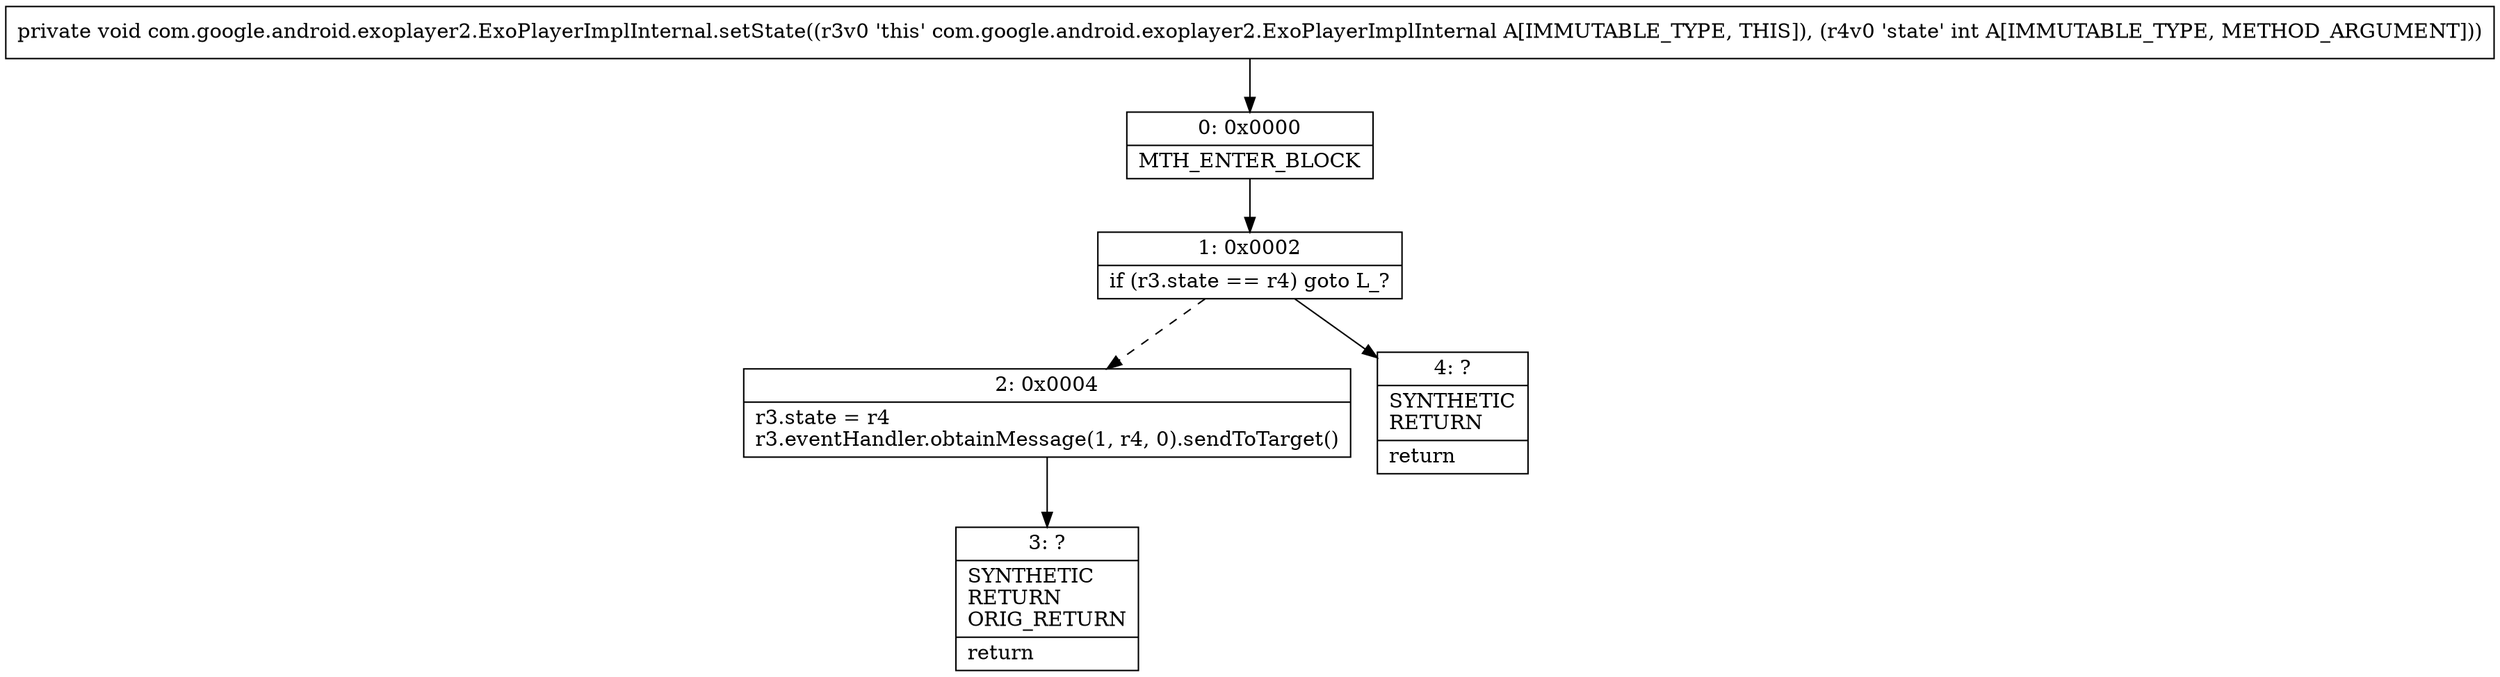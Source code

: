 digraph "CFG forcom.google.android.exoplayer2.ExoPlayerImplInternal.setState(I)V" {
Node_0 [shape=record,label="{0\:\ 0x0000|MTH_ENTER_BLOCK\l}"];
Node_1 [shape=record,label="{1\:\ 0x0002|if (r3.state == r4) goto L_?\l}"];
Node_2 [shape=record,label="{2\:\ 0x0004|r3.state = r4\lr3.eventHandler.obtainMessage(1, r4, 0).sendToTarget()\l}"];
Node_3 [shape=record,label="{3\:\ ?|SYNTHETIC\lRETURN\lORIG_RETURN\l|return\l}"];
Node_4 [shape=record,label="{4\:\ ?|SYNTHETIC\lRETURN\l|return\l}"];
MethodNode[shape=record,label="{private void com.google.android.exoplayer2.ExoPlayerImplInternal.setState((r3v0 'this' com.google.android.exoplayer2.ExoPlayerImplInternal A[IMMUTABLE_TYPE, THIS]), (r4v0 'state' int A[IMMUTABLE_TYPE, METHOD_ARGUMENT])) }"];
MethodNode -> Node_0;
Node_0 -> Node_1;
Node_1 -> Node_2[style=dashed];
Node_1 -> Node_4;
Node_2 -> Node_3;
}

